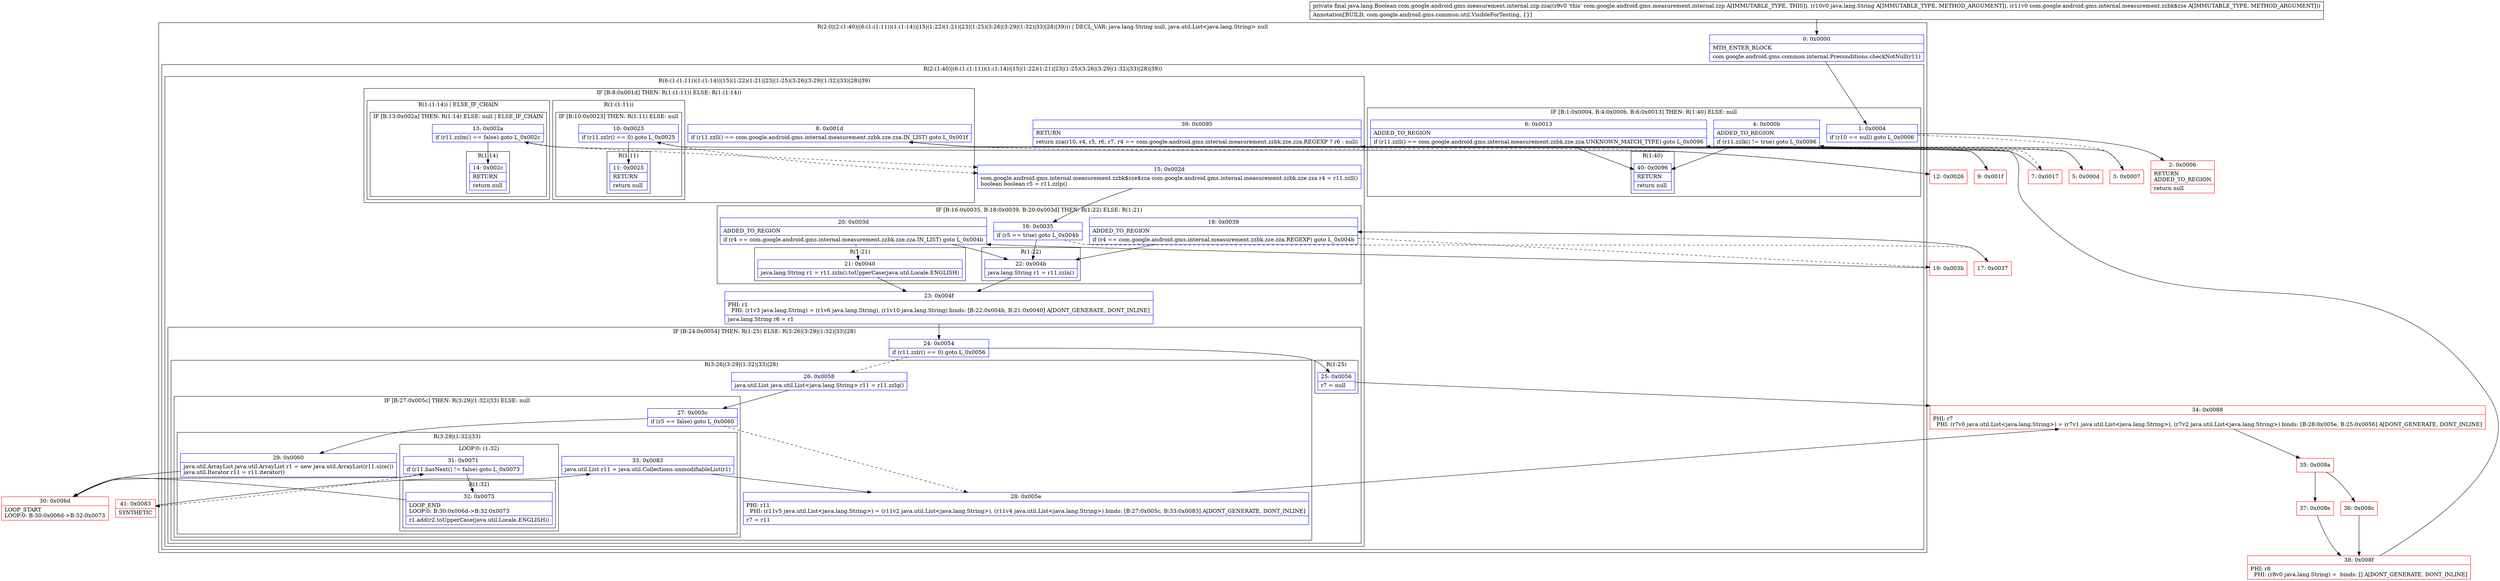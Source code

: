 digraph "CFG forcom.google.android.gms.measurement.internal.zzp.zza(Ljava\/lang\/String;Lcom\/google\/android\/gms\/internal\/measurement\/zzbk$zze;)Ljava\/lang\/Boolean;" {
subgraph cluster_Region_237395907 {
label = "R(2:0|(2:(1:40)|(6:(1:(1:11))(1:(1:14))|15|(1:22)(1:21)|23|(1:25)(3:26|(3:29|(1:32)|33)|28)|39))) | DECL_VAR: java.lang.String null, java.util.List\<java.lang.String\> null\l";
node [shape=record,color=blue];
Node_0 [shape=record,label="{0\:\ 0x0000|MTH_ENTER_BLOCK\l|com.google.android.gms.common.internal.Preconditions.checkNotNull(r11)\l}"];
subgraph cluster_Region_571704709 {
label = "R(2:(1:40)|(6:(1:(1:11))(1:(1:14))|15|(1:22)(1:21)|23|(1:25)(3:26|(3:29|(1:32)|33)|28)|39))";
node [shape=record,color=blue];
subgraph cluster_IfRegion_643189317 {
label = "IF [B:1:0x0004, B:4:0x000b, B:6:0x0013] THEN: R(1:40) ELSE: null";
node [shape=record,color=blue];
Node_1 [shape=record,label="{1\:\ 0x0004|if (r10 == null) goto L_0x0006\l}"];
Node_4 [shape=record,label="{4\:\ 0x000b|ADDED_TO_REGION\l|if (r11.zzlk() != true) goto L_0x0096\l}"];
Node_6 [shape=record,label="{6\:\ 0x0013|ADDED_TO_REGION\l|if (r11.zzll() == com.google.android.gms.internal.measurement.zzbk.zze.zza.UNKNOWN_MATCH_TYPE) goto L_0x0096\l}"];
subgraph cluster_Region_1363646970 {
label = "R(1:40)";
node [shape=record,color=blue];
Node_40 [shape=record,label="{40\:\ 0x0096|RETURN\l|return null\l}"];
}
}
subgraph cluster_Region_58854229 {
label = "R(6:(1:(1:11))(1:(1:14))|15|(1:22)(1:21)|23|(1:25)(3:26|(3:29|(1:32)|33)|28)|39)";
node [shape=record,color=blue];
subgraph cluster_IfRegion_1831017558 {
label = "IF [B:8:0x001d] THEN: R(1:(1:11)) ELSE: R(1:(1:14))";
node [shape=record,color=blue];
Node_8 [shape=record,label="{8\:\ 0x001d|if (r11.zzll() == com.google.android.gms.internal.measurement.zzbk.zze.zza.IN_LIST) goto L_0x001f\l}"];
subgraph cluster_Region_1394770906 {
label = "R(1:(1:11))";
node [shape=record,color=blue];
subgraph cluster_IfRegion_1202909081 {
label = "IF [B:10:0x0023] THEN: R(1:11) ELSE: null";
node [shape=record,color=blue];
Node_10 [shape=record,label="{10\:\ 0x0023|if (r11.zzlr() == 0) goto L_0x0025\l}"];
subgraph cluster_Region_718747356 {
label = "R(1:11)";
node [shape=record,color=blue];
Node_11 [shape=record,label="{11\:\ 0x0025|RETURN\l|return null\l}"];
}
}
}
subgraph cluster_Region_1600347772 {
label = "R(1:(1:14)) | ELSE_IF_CHAIN\l";
node [shape=record,color=blue];
subgraph cluster_IfRegion_404240921 {
label = "IF [B:13:0x002a] THEN: R(1:14) ELSE: null | ELSE_IF_CHAIN\l";
node [shape=record,color=blue];
Node_13 [shape=record,label="{13\:\ 0x002a|if (r11.zzlm() == false) goto L_0x002c\l}"];
subgraph cluster_Region_1216794788 {
label = "R(1:14)";
node [shape=record,color=blue];
Node_14 [shape=record,label="{14\:\ 0x002c|RETURN\l|return null\l}"];
}
}
}
}
Node_15 [shape=record,label="{15\:\ 0x002d|com.google.android.gms.internal.measurement.zzbk$zze$zza com.google.android.gms.internal.measurement.zzbk.zze.zza r4 = r11.zzll()\lboolean boolean r5 = r11.zzlp()\l}"];
subgraph cluster_IfRegion_1269082047 {
label = "IF [B:16:0x0035, B:18:0x0039, B:20:0x003d] THEN: R(1:22) ELSE: R(1:21)";
node [shape=record,color=blue];
Node_16 [shape=record,label="{16\:\ 0x0035|if (r5 == true) goto L_0x004b\l}"];
Node_18 [shape=record,label="{18\:\ 0x0039|ADDED_TO_REGION\l|if (r4 == com.google.android.gms.internal.measurement.zzbk.zze.zza.REGEXP) goto L_0x004b\l}"];
Node_20 [shape=record,label="{20\:\ 0x003d|ADDED_TO_REGION\l|if (r4 == com.google.android.gms.internal.measurement.zzbk.zze.zza.IN_LIST) goto L_0x004b\l}"];
subgraph cluster_Region_1381168044 {
label = "R(1:22)";
node [shape=record,color=blue];
Node_22 [shape=record,label="{22\:\ 0x004b|java.lang.String r1 = r11.zzln()\l}"];
}
subgraph cluster_Region_1092190736 {
label = "R(1:21)";
node [shape=record,color=blue];
Node_21 [shape=record,label="{21\:\ 0x0040|java.lang.String r1 = r11.zzln().toUpperCase(java.util.Locale.ENGLISH)\l}"];
}
}
Node_23 [shape=record,label="{23\:\ 0x004f|PHI: r1 \l  PHI: (r1v3 java.lang.String) = (r1v6 java.lang.String), (r1v10 java.lang.String) binds: [B:22:0x004b, B:21:0x0040] A[DONT_GENERATE, DONT_INLINE]\l|java.lang.String r6 = r1\l}"];
subgraph cluster_IfRegion_1534357182 {
label = "IF [B:24:0x0054] THEN: R(1:25) ELSE: R(3:26|(3:29|(1:32)|33)|28)";
node [shape=record,color=blue];
Node_24 [shape=record,label="{24\:\ 0x0054|if (r11.zzlr() == 0) goto L_0x0056\l}"];
subgraph cluster_Region_1992462225 {
label = "R(1:25)";
node [shape=record,color=blue];
Node_25 [shape=record,label="{25\:\ 0x0056|r7 = null\l}"];
}
subgraph cluster_Region_795761875 {
label = "R(3:26|(3:29|(1:32)|33)|28)";
node [shape=record,color=blue];
Node_26 [shape=record,label="{26\:\ 0x0058|java.util.List java.util.List\<java.lang.String\> r11 = r11.zzlq()\l}"];
subgraph cluster_IfRegion_334054284 {
label = "IF [B:27:0x005c] THEN: R(3:29|(1:32)|33) ELSE: null";
node [shape=record,color=blue];
Node_27 [shape=record,label="{27\:\ 0x005c|if (r5 == false) goto L_0x0060\l}"];
subgraph cluster_Region_868801910 {
label = "R(3:29|(1:32)|33)";
node [shape=record,color=blue];
Node_29 [shape=record,label="{29\:\ 0x0060|java.util.ArrayList java.util.ArrayList r1 = new java.util.ArrayList(r11.size())\ljava.util.Iterator r11 = r11.iterator()\l}"];
subgraph cluster_LoopRegion_513891090 {
label = "LOOP:0: (1:32)";
node [shape=record,color=blue];
Node_31 [shape=record,label="{31\:\ 0x0071|if (r11.hasNext() != false) goto L_0x0073\l}"];
subgraph cluster_Region_1053605917 {
label = "R(1:32)";
node [shape=record,color=blue];
Node_32 [shape=record,label="{32\:\ 0x0073|LOOP_END\lLOOP:0: B:30:0x006d\-\>B:32:0x0073\l|r1.add(r2.toUpperCase(java.util.Locale.ENGLISH))\l}"];
}
}
Node_33 [shape=record,label="{33\:\ 0x0083|java.util.List r11 = java.util.Collections.unmodifiableList(r1)\l}"];
}
}
Node_28 [shape=record,label="{28\:\ 0x005e|PHI: r11 \l  PHI: (r11v5 java.util.List\<java.lang.String\>) = (r11v2 java.util.List\<java.lang.String\>), (r11v4 java.util.List\<java.lang.String\>) binds: [B:27:0x005c, B:33:0x0083] A[DONT_GENERATE, DONT_INLINE]\l|r7 = r11\l}"];
}
}
Node_39 [shape=record,label="{39\:\ 0x0095|RETURN\l|return zza(r10, r4, r5, r6, r7, r4 == com.google.android.gms.internal.measurement.zzbk.zze.zza.REGEXP ? r6 : null)\l}"];
}
}
}
Node_2 [shape=record,color=red,label="{2\:\ 0x0006|RETURN\lADDED_TO_REGION\l|return null\l}"];
Node_3 [shape=record,color=red,label="{3\:\ 0x0007}"];
Node_5 [shape=record,color=red,label="{5\:\ 0x000d}"];
Node_7 [shape=record,color=red,label="{7\:\ 0x0017}"];
Node_9 [shape=record,color=red,label="{9\:\ 0x001f}"];
Node_12 [shape=record,color=red,label="{12\:\ 0x0026}"];
Node_17 [shape=record,color=red,label="{17\:\ 0x0037}"];
Node_19 [shape=record,color=red,label="{19\:\ 0x003b}"];
Node_30 [shape=record,color=red,label="{30\:\ 0x006d|LOOP_START\lLOOP:0: B:30:0x006d\-\>B:32:0x0073\l}"];
Node_34 [shape=record,color=red,label="{34\:\ 0x0088|PHI: r7 \l  PHI: (r7v0 java.util.List\<java.lang.String\>) = (r7v1 java.util.List\<java.lang.String\>), (r7v2 java.util.List\<java.lang.String\>) binds: [B:28:0x005e, B:25:0x0056] A[DONT_GENERATE, DONT_INLINE]\l}"];
Node_35 [shape=record,color=red,label="{35\:\ 0x008a}"];
Node_36 [shape=record,color=red,label="{36\:\ 0x008c}"];
Node_37 [shape=record,color=red,label="{37\:\ 0x008e}"];
Node_38 [shape=record,color=red,label="{38\:\ 0x008f|PHI: r8 \l  PHI: (r8v0 java.lang.String) =  binds: [] A[DONT_GENERATE, DONT_INLINE]\l}"];
Node_41 [shape=record,color=red,label="{41\:\ 0x0083|SYNTHETIC\l}"];
MethodNode[shape=record,label="{private final java.lang.Boolean com.google.android.gms.measurement.internal.zzp.zza((r9v0 'this' com.google.android.gms.measurement.internal.zzp A[IMMUTABLE_TYPE, THIS]), (r10v0 java.lang.String A[IMMUTABLE_TYPE, METHOD_ARGUMENT]), (r11v0 com.google.android.gms.internal.measurement.zzbk$zze A[IMMUTABLE_TYPE, METHOD_ARGUMENT]))  | Annotation[BUILD, com.google.android.gms.common.util.VisibleForTesting, \{\}]\l}"];
MethodNode -> Node_0;
Node_0 -> Node_1;
Node_1 -> Node_2;
Node_1 -> Node_3[style=dashed];
Node_4 -> Node_5[style=dashed];
Node_4 -> Node_40;
Node_6 -> Node_7[style=dashed];
Node_6 -> Node_40;
Node_8 -> Node_9;
Node_8 -> Node_12[style=dashed];
Node_10 -> Node_11;
Node_10 -> Node_15[style=dashed];
Node_13 -> Node_14;
Node_13 -> Node_15[style=dashed];
Node_15 -> Node_16;
Node_16 -> Node_17[style=dashed];
Node_16 -> Node_22;
Node_18 -> Node_19[style=dashed];
Node_18 -> Node_22;
Node_20 -> Node_21[style=dashed];
Node_20 -> Node_22;
Node_22 -> Node_23;
Node_21 -> Node_23;
Node_23 -> Node_24;
Node_24 -> Node_25;
Node_24 -> Node_26[style=dashed];
Node_25 -> Node_34;
Node_26 -> Node_27;
Node_27 -> Node_28[style=dashed];
Node_27 -> Node_29;
Node_29 -> Node_30;
Node_31 -> Node_32;
Node_31 -> Node_41[style=dashed];
Node_32 -> Node_30;
Node_33 -> Node_28;
Node_28 -> Node_34;
Node_3 -> Node_4;
Node_5 -> Node_6;
Node_7 -> Node_8;
Node_9 -> Node_10;
Node_12 -> Node_13;
Node_17 -> Node_18;
Node_19 -> Node_20;
Node_30 -> Node_31;
Node_34 -> Node_35;
Node_35 -> Node_36;
Node_35 -> Node_37;
Node_36 -> Node_38;
Node_37 -> Node_38;
Node_38 -> Node_39;
Node_41 -> Node_33;
}

